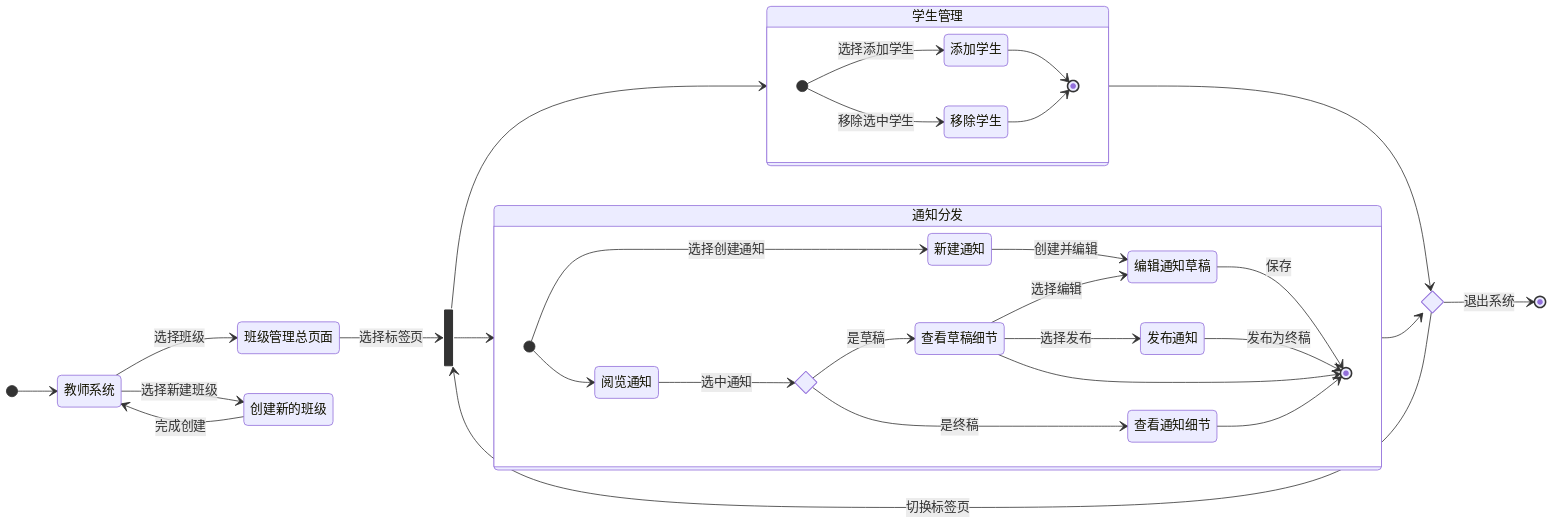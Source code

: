 stateDiagram-v2
direction LR
    [*] --> 教师系统

    教师系统 --> 班级管理总页面: 选择班级
    教师系统 --> 创建新的班级: 选择新建班级
    创建新的班级 --> 教师系统: 完成创建

    state ChooseTab <<fork>>
    班级管理总页面 --> ChooseTab: 选择标签页

    state 学生管理 {
        direction LR

        [*] --> 添加学生: 选择添加学生
        [*] --> 移除学生: 移除选中学生
        
        添加学生 --> [*]
        移除学生 --> [*]
    }
    state 通知分发 {
        direction LR

        [*] --> 阅览通知
        [*] --> 新建通知: 选择创建通知
        新建通知 --> 编辑通知草稿: 创建并编辑

        state MsgBranch <<choice>>
        阅览通知 --> MsgBranch: 选中通知
        MsgBranch --> 查看草稿细节: 是草稿
        查看草稿细节 --> 编辑通知草稿: 选择编辑
        查看草稿细节 --> 发布通知: 选择发布
        编辑通知草稿 --> [*]: 保存
        发布通知 --> [*]: 发布为终稿
        查看草稿细节 --> [*]
        MsgBranch --> 查看通知细节: 是终稿
        查看通知细节 --> [*]
        [*]
    }

    ChooseTab --> 学生管理
    ChooseTab --> 通知分发

    state FinalBranch <<choice>>
    FinalBranch --> ChooseTab: 切换标签页
    FinalBranch --> [*]: 退出系统

    学生管理 --> FinalBranch
    通知分发 --> FinalBranch